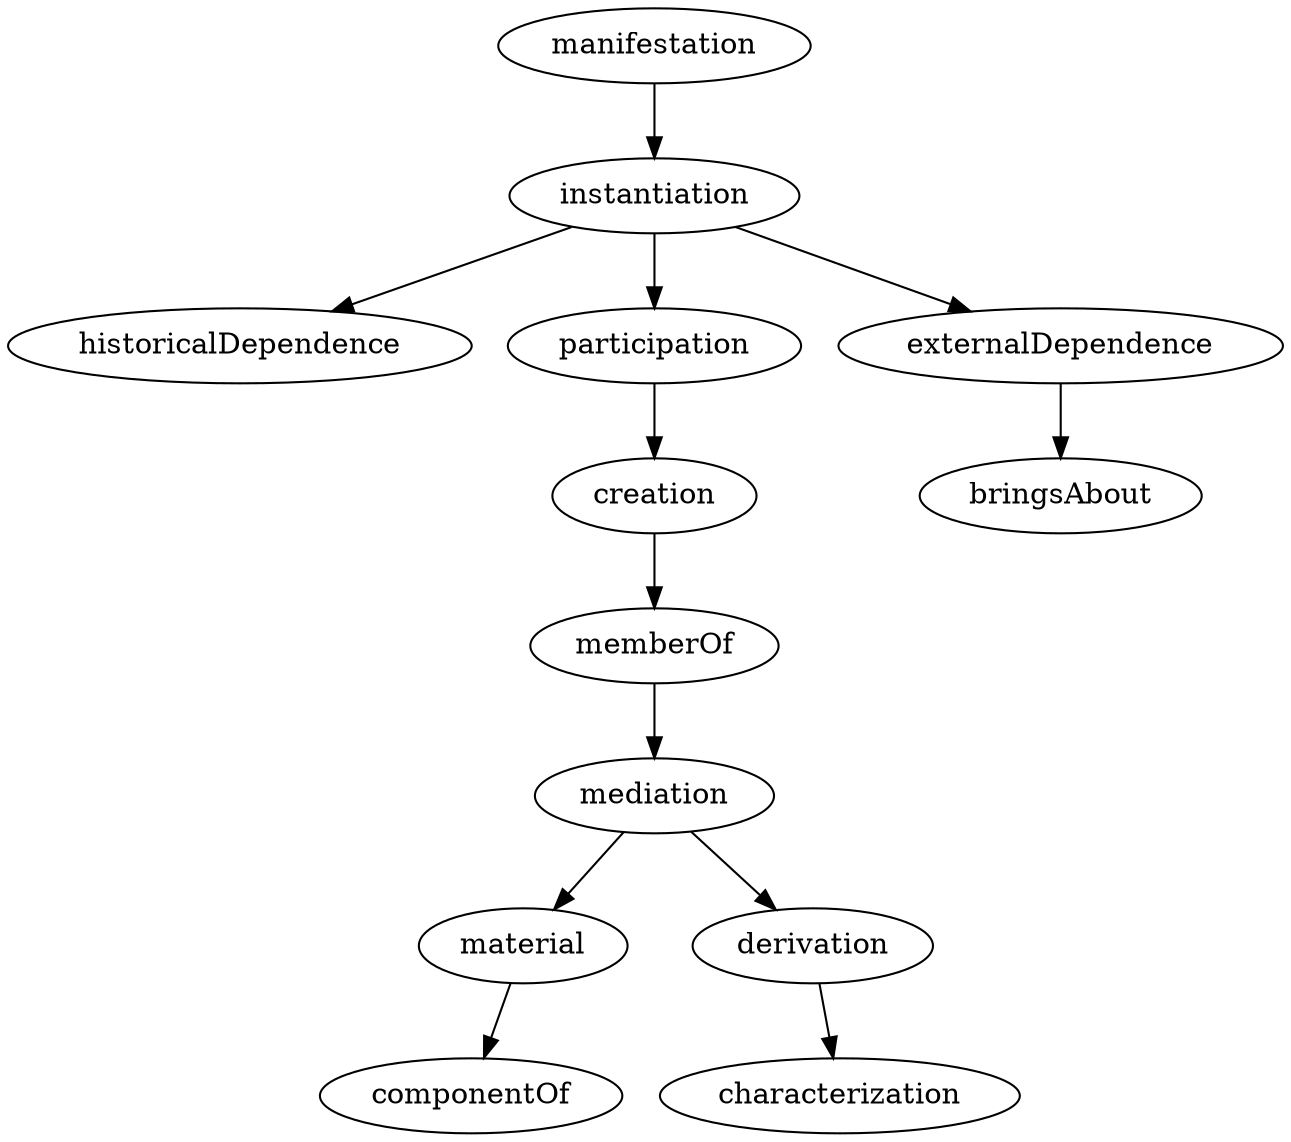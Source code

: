 strict digraph  {
manifestation;
instantiation;
historicalDependence;
participation;
externalDependence;
creation;
memberOf;
mediation;
material;
derivation;
componentOf;
characterization;
bringsAbout;
manifestation -> instantiation;
instantiation -> historicalDependence;
instantiation -> participation;
instantiation -> externalDependence;
participation -> creation;
externalDependence -> bringsAbout;
creation -> memberOf;
memberOf -> mediation;
mediation -> material;
mediation -> derivation;
material -> componentOf;
derivation -> characterization;
}
